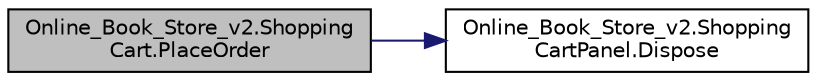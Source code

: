 digraph "Online_Book_Store_v2.ShoppingCart.PlaceOrder"
{
 // LATEX_PDF_SIZE
  edge [fontname="Helvetica",fontsize="10",labelfontname="Helvetica",labelfontsize="10"];
  node [fontname="Helvetica",fontsize="10",shape=record];
  rankdir="LR";
  Node1 [label="Online_Book_Store_v2.Shopping\lCart.PlaceOrder",height=0.2,width=0.4,color="black", fillcolor="grey75", style="filled", fontcolor="black",tooltip="Shows invoice"];
  Node1 -> Node2 [color="midnightblue",fontsize="10",style="solid",fontname="Helvetica"];
  Node2 [label="Online_Book_Store_v2.Shopping\lCartPanel.Dispose",height=0.2,width=0.4,color="black", fillcolor="white", style="filled",URL="$class_online___book___store__v2_1_1_shopping_cart_panel.html#a418733db6ce4a95e619765c96beaccad",tooltip="Clean up any resources being used."];
}
